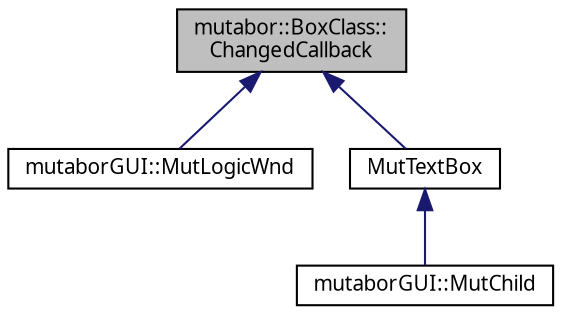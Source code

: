 digraph "mutabor::BoxClass::ChangedCallback"
{
  edge [fontname="Sans",fontsize="10",labelfontname="Sans",labelfontsize="10"];
  node [fontname="Sans",fontsize="10",shape=record];
  Node0 [label="mutabor::BoxClass::\lChangedCallback",height=0.2,width=0.4,color="black", fillcolor="grey75", style="filled", fontcolor="black"];
  Node0 -> Node1 [dir="back",color="midnightblue",fontsize="10",style="solid",fontname="Sans"];
  Node1 [label="mutaborGUI::MutLogicWnd",height=0.2,width=0.4,color="black", fillcolor="white", style="filled",URL="$dd/d65/classmutaborGUI_1_1MutLogicWnd.html"];
  Node0 -> Node2 [dir="back",color="midnightblue",fontsize="10",style="solid",fontname="Sans"];
  Node2 [label="MutTextBox",height=0.2,width=0.4,color="black", fillcolor="white", style="filled",URL="$d6/deb/classMutTextBox.html"];
  Node2 -> Node3 [dir="back",color="midnightblue",fontsize="10",style="solid",fontname="Sans"];
  Node3 [label="mutaborGUI::MutChild",height=0.2,width=0.4,color="black", fillcolor="white", style="filled",URL="$d9/d7a/classmutaborGUI_1_1MutChild.html"];
}
